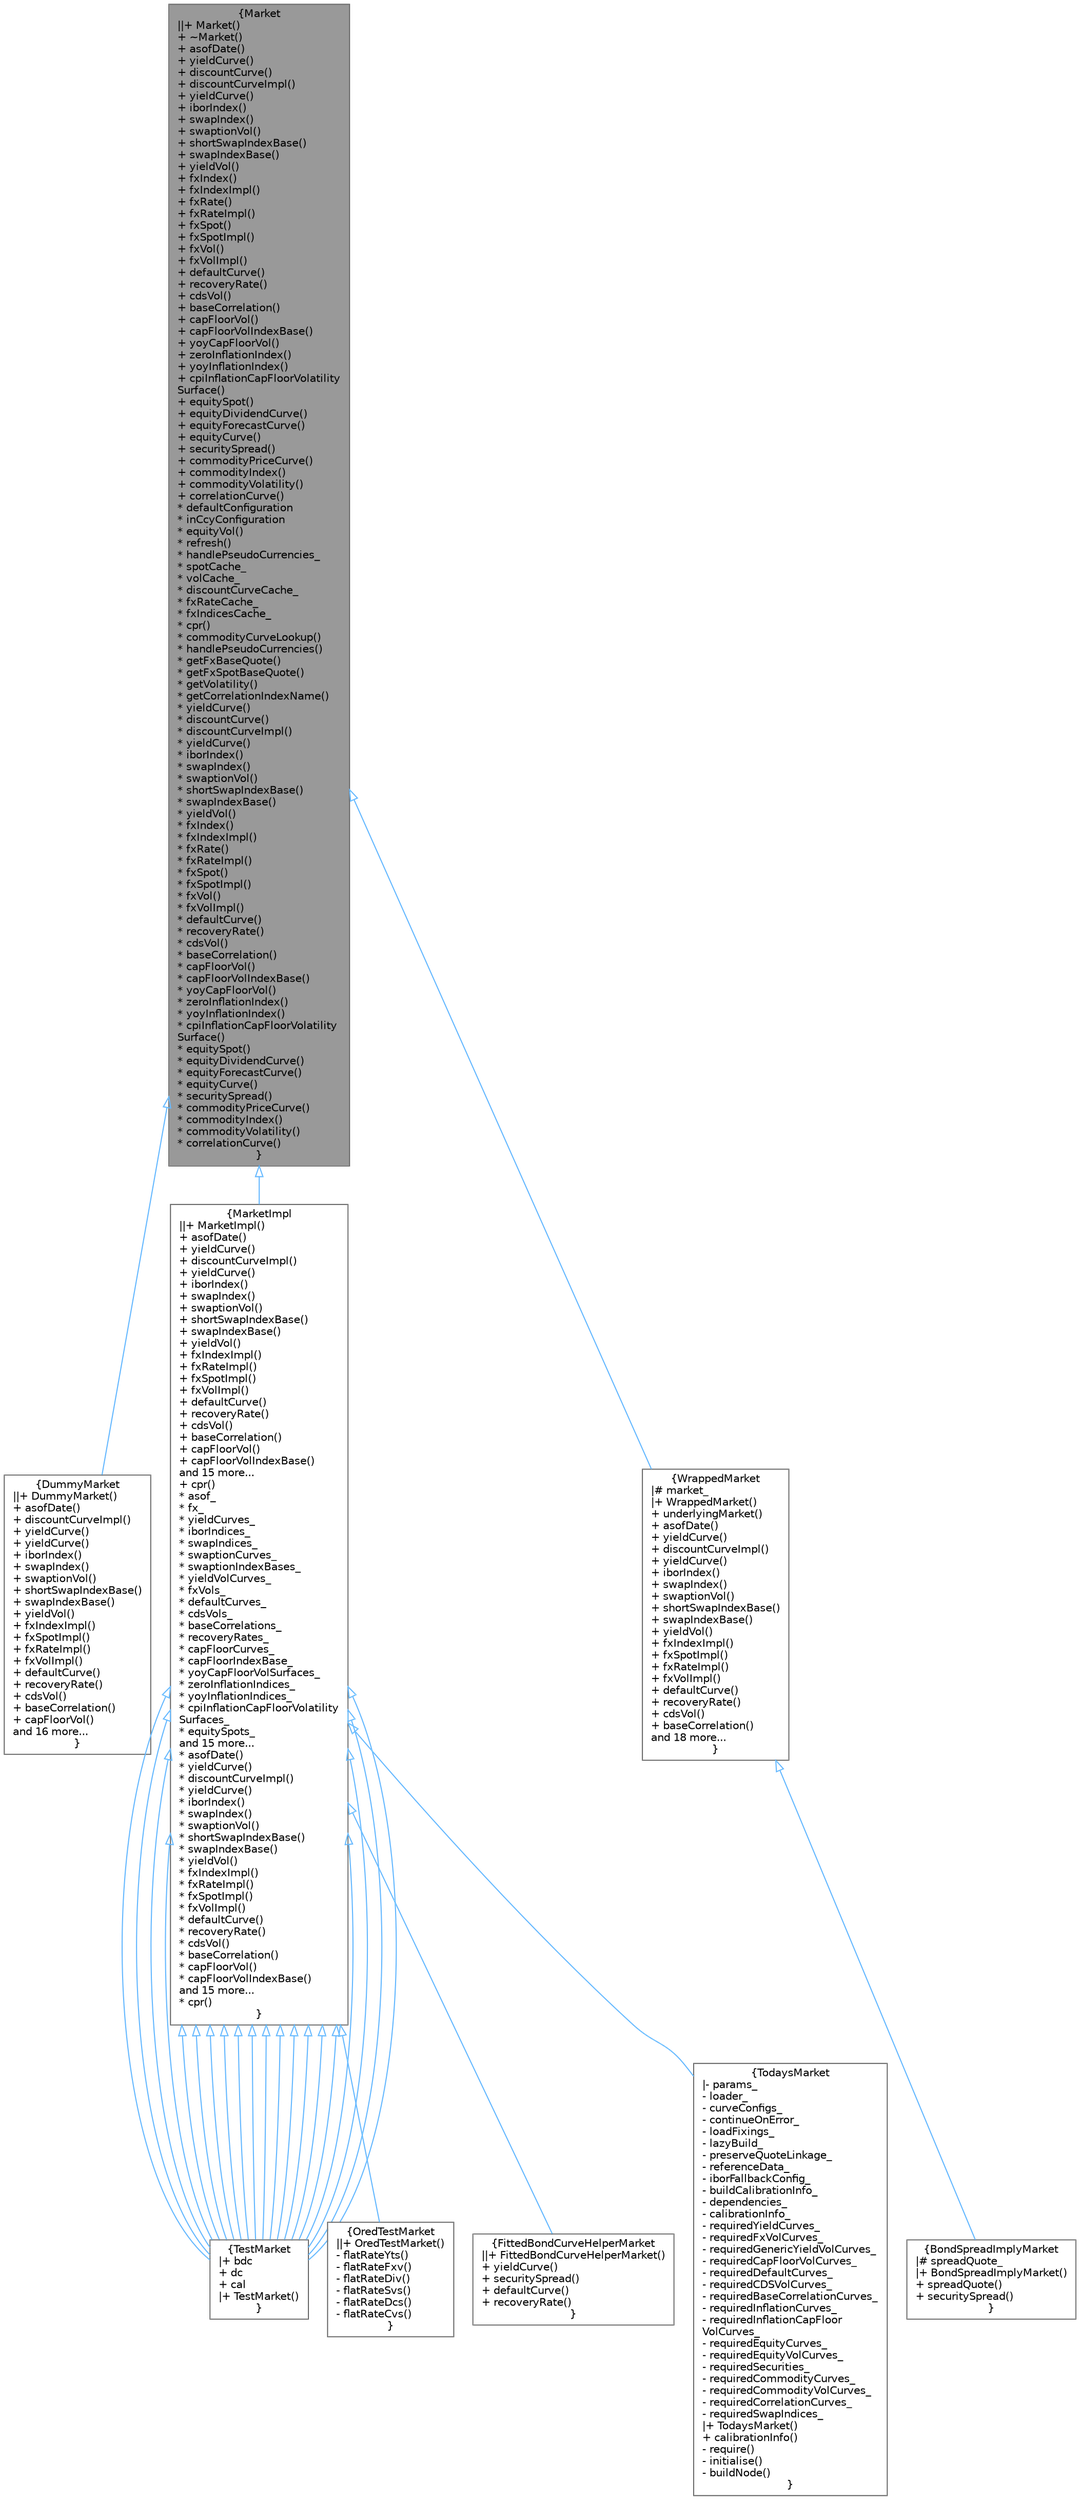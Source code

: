 digraph "Market"
{
 // INTERACTIVE_SVG=YES
 // LATEX_PDF_SIZE
  bgcolor="transparent";
  edge [fontname=Helvetica,fontsize=10,labelfontname=Helvetica,labelfontsize=10];
  node [fontname=Helvetica,fontsize=10,shape=box,height=0.2,width=0.4];
  Node1 [label="{Market\n||+ Market()\l+ ~Market()\l+ asofDate()\l+ yieldCurve()\l+ discountCurve()\l+ discountCurveImpl()\l+ yieldCurve()\l+ iborIndex()\l+ swapIndex()\l+ swaptionVol()\l+ shortSwapIndexBase()\l+ swapIndexBase()\l+ yieldVol()\l+ fxIndex()\l+ fxIndexImpl()\l+ fxRate()\l+ fxRateImpl()\l+ fxSpot()\l+ fxSpotImpl()\l+ fxVol()\l+ fxVolImpl()\l+ defaultCurve()\l+ recoveryRate()\l+ cdsVol()\l+ baseCorrelation()\l+ capFloorVol()\l+ capFloorVolIndexBase()\l+ yoyCapFloorVol()\l+ zeroInflationIndex()\l+ yoyInflationIndex()\l+ cpiInflationCapFloorVolatility\lSurface()\l+ equitySpot()\l+ equityDividendCurve()\l+ equityForecastCurve()\l+ equityCurve()\l+ securitySpread()\l+ commodityPriceCurve()\l+ commodityIndex()\l+ commodityVolatility()\l+ correlationCurve()\l* defaultConfiguration\l* inCcyConfiguration\l* equityVol()\l* refresh()\l* handlePseudoCurrencies_\l* spotCache_\l* volCache_\l* discountCurveCache_\l* fxRateCache_\l* fxIndicesCache_\l* cpr()\l* commodityCurveLookup()\l* handlePseudoCurrencies()\l* getFxBaseQuote()\l* getFxSpotBaseQuote()\l* getVolatility()\l* getCorrelationIndexName()\l* yieldCurve()\l* discountCurve()\l* discountCurveImpl()\l* yieldCurve()\l* iborIndex()\l* swapIndex()\l* swaptionVol()\l* shortSwapIndexBase()\l* swapIndexBase()\l* yieldVol()\l* fxIndex()\l* fxIndexImpl()\l* fxRate()\l* fxRateImpl()\l* fxSpot()\l* fxSpotImpl()\l* fxVol()\l* fxVolImpl()\l* defaultCurve()\l* recoveryRate()\l* cdsVol()\l* baseCorrelation()\l* capFloorVol()\l* capFloorVolIndexBase()\l* yoyCapFloorVol()\l* zeroInflationIndex()\l* yoyInflationIndex()\l* cpiInflationCapFloorVolatility\lSurface()\l* equitySpot()\l* equityDividendCurve()\l* equityForecastCurve()\l* equityCurve()\l* securitySpread()\l* commodityPriceCurve()\l* commodityIndex()\l* commodityVolatility()\l* correlationCurve()\l}",height=0.2,width=0.4,color="gray40", fillcolor="grey60", style="filled", fontcolor="black",tooltip="Market."];
  Node1 -> Node2 [dir="back",color="steelblue1",style="solid",arrowtail="onormal"];
  Node2 [label="{DummyMarket\n||+ DummyMarket()\l+ asofDate()\l+ discountCurveImpl()\l+ yieldCurve()\l+ yieldCurve()\l+ iborIndex()\l+ swapIndex()\l+ swaptionVol()\l+ shortSwapIndexBase()\l+ swapIndexBase()\l+ yieldVol()\l+ fxIndexImpl()\l+ fxSpotImpl()\l+ fxRateImpl()\l+ fxVolImpl()\l+ defaultCurve()\l+ recoveryRate()\l+ cdsVol()\l+ baseCorrelation()\l+ capFloorVol()\land 16 more...\l}",height=0.2,width=0.4,color="gray40", fillcolor="white", style="filled",URL="$classore_1_1analytics_1_1_dummy_market.html",tooltip="DummyMarket."];
  Node1 -> Node3 [dir="back",color="steelblue1",style="solid",arrowtail="onormal"];
  Node3 [label="{MarketImpl\n||+ MarketImpl()\l+ asofDate()\l+ yieldCurve()\l+ discountCurveImpl()\l+ yieldCurve()\l+ iborIndex()\l+ swapIndex()\l+ swaptionVol()\l+ shortSwapIndexBase()\l+ swapIndexBase()\l+ yieldVol()\l+ fxIndexImpl()\l+ fxRateImpl()\l+ fxSpotImpl()\l+ fxVolImpl()\l+ defaultCurve()\l+ recoveryRate()\l+ cdsVol()\l+ baseCorrelation()\l+ capFloorVol()\l+ capFloorVolIndexBase()\land 15 more...\l+ cpr()\l* asof_\l* fx_\l* yieldCurves_\l* iborIndices_\l* swapIndices_\l* swaptionCurves_\l* swaptionIndexBases_\l* yieldVolCurves_\l* fxVols_\l* defaultCurves_\l* cdsVols_\l* baseCorrelations_\l* recoveryRates_\l* capFloorCurves_\l* capFloorIndexBase_\l* yoyCapFloorVolSurfaces_\l* zeroInflationIndices_\l* yoyInflationIndices_\l* cpiInflationCapFloorVolatility\lSurfaces_\l* equitySpots_\land 15 more...\l* asofDate()\l* yieldCurve()\l* discountCurveImpl()\l* yieldCurve()\l* iborIndex()\l* swapIndex()\l* swaptionVol()\l* shortSwapIndexBase()\l* swapIndexBase()\l* yieldVol()\l* fxIndexImpl()\l* fxRateImpl()\l* fxSpotImpl()\l* fxVolImpl()\l* defaultCurve()\l* recoveryRate()\l* cdsVol()\l* baseCorrelation()\l* capFloorVol()\l* capFloorVolIndexBase()\land 15 more...\l* cpr()\l}",height=0.2,width=0.4,color="gray40", fillcolor="white", style="filled",URL="$classore_1_1data_1_1_market_impl.html",tooltip="Market Implementation."];
  Node3 -> Node4 [dir="back",color="steelblue1",style="solid",arrowtail="onormal"];
  Node4 [label="{TestMarket\n|+ bdc\l+ dc\l+ cal\l|+ TestMarket()\l}",height=0.2,width=0.4,color="gray40", fillcolor="white", style="filled",tooltip=" "];
  Node3 -> Node4 [dir="back",color="steelblue1",style="solid",arrowtail="onormal"];
  Node3 -> Node4 [dir="back",color="steelblue1",style="solid",arrowtail="onormal"];
  Node3 -> Node4 [dir="back",color="steelblue1",style="solid",arrowtail="onormal"];
  Node3 -> Node4 [dir="back",color="steelblue1",style="solid",arrowtail="onormal"];
  Node3 -> Node4 [dir="back",color="steelblue1",style="solid",arrowtail="onormal"];
  Node3 -> Node4 [dir="back",color="steelblue1",style="solid",arrowtail="onormal"];
  Node3 -> Node4 [dir="back",color="steelblue1",style="solid",arrowtail="onormal"];
  Node3 -> Node4 [dir="back",color="steelblue1",style="solid",arrowtail="onormal"];
  Node3 -> Node4 [dir="back",color="steelblue1",style="solid",arrowtail="onormal"];
  Node3 -> Node4 [dir="back",color="steelblue1",style="solid",arrowtail="onormal"];
  Node3 -> Node4 [dir="back",color="steelblue1",style="solid",arrowtail="onormal"];
  Node3 -> Node4 [dir="back",color="steelblue1",style="solid",arrowtail="onormal"];
  Node3 -> Node4 [dir="back",color="steelblue1",style="solid",arrowtail="onormal"];
  Node3 -> Node4 [dir="back",color="steelblue1",style="solid",arrowtail="onormal"];
  Node3 -> Node4 [dir="back",color="steelblue1",style="solid",arrowtail="onormal"];
  Node3 -> Node4 [dir="back",color="steelblue1",style="solid",arrowtail="onormal"];
  Node3 -> Node4 [dir="back",color="steelblue1",style="solid",arrowtail="onormal"];
  Node3 -> Node4 [dir="back",color="steelblue1",style="solid",arrowtail="onormal"];
  Node3 -> Node5 [dir="back",color="steelblue1",style="solid",arrowtail="onormal"];
  Node5 [label="{OredTestMarket\n||+ OredTestMarket()\l- flatRateYts()\l- flatRateFxv()\l- flatRateDiv()\l- flatRateSvs()\l- flatRateDcs()\l- flatRateCvs()\l}",height=0.2,width=0.4,color="gray40", fillcolor="white", style="filled",URL="$class_ored_test_market.html",tooltip="Simple flat market setup to be used in the test suite, plain copy from OREAP test suite."];
  Node3 -> Node4 [dir="back",color="steelblue1",style="solid",arrowtail="onormal"];
  Node3 -> Node6 [dir="back",color="steelblue1",style="solid",arrowtail="onormal"];
  Node6 [label="{FittedBondCurveHelperMarket\n||+ FittedBondCurveHelperMarket()\l+ yieldCurve()\l+ securitySpread()\l+ defaultCurve()\l+ recoveryRate()\l}",height=0.2,width=0.4,color="gray40", fillcolor="white", style="filled",URL="$classore_1_1data_1_1_fitted_bond_curve_helper_market.html",tooltip=" "];
  Node3 -> Node7 [dir="back",color="steelblue1",style="solid",arrowtail="onormal"];
  Node7 [label="{TodaysMarket\n|- params_\l- loader_\l- curveConfigs_\l- continueOnError_\l- loadFixings_\l- lazyBuild_\l- preserveQuoteLinkage_\l- referenceData_\l- iborFallbackConfig_\l- buildCalibrationInfo_\l- dependencies_\l- calibrationInfo_\l- requiredYieldCurves_\l- requiredFxVolCurves_\l- requiredGenericYieldVolCurves_\l- requiredCapFloorVolCurves_\l- requiredDefaultCurves_\l- requiredCDSVolCurves_\l- requiredBaseCorrelationCurves_\l- requiredInflationCurves_\l- requiredInflationCapFloor\lVolCurves_\l- requiredEquityCurves_\l- requiredEquityVolCurves_\l- requiredSecurities_\l- requiredCommodityCurves_\l- requiredCommodityVolCurves_\l- requiredCorrelationCurves_\l- requiredSwapIndices_\l|+ TodaysMarket()\l+ calibrationInfo()\l- require()\l- initialise()\l- buildNode()\l}",height=0.2,width=0.4,color="gray40", fillcolor="white", style="filled",URL="$classore_1_1data_1_1_todays_market.html",tooltip="Today's Market."];
  Node1 -> Node8 [dir="back",color="steelblue1",style="solid",arrowtail="onormal"];
  Node8 [label="{WrappedMarket\n|# market_\l|+ WrappedMarket()\l+ underlyingMarket()\l+ asofDate()\l+ yieldCurve()\l+ discountCurveImpl()\l+ yieldCurve()\l+ iborIndex()\l+ swapIndex()\l+ swaptionVol()\l+ shortSwapIndexBase()\l+ swapIndexBase()\l+ yieldVol()\l+ fxIndexImpl()\l+ fxSpotImpl()\l+ fxRateImpl()\l+ fxVolImpl()\l+ defaultCurve()\l+ recoveryRate()\l+ cdsVol()\l+ baseCorrelation()\land 18 more...\l}",height=0.2,width=0.4,color="gray40", fillcolor="white", style="filled",URL="$classore_1_1data_1_1_wrapped_market.html",tooltip="Wrapped Market."];
  Node8 -> Node9 [dir="back",color="steelblue1",style="solid",arrowtail="onormal"];
  Node9 [label="{BondSpreadImplyMarket\n|# spreadQuote_\l|+ BondSpreadImplyMarket()\l+ spreadQuote()\l+ securitySpread()\l}",height=0.2,width=0.4,color="gray40", fillcolor="white", style="filled",URL="$classore_1_1data_1_1_bond_spread_imply_market.html",tooltip=" "];
}
